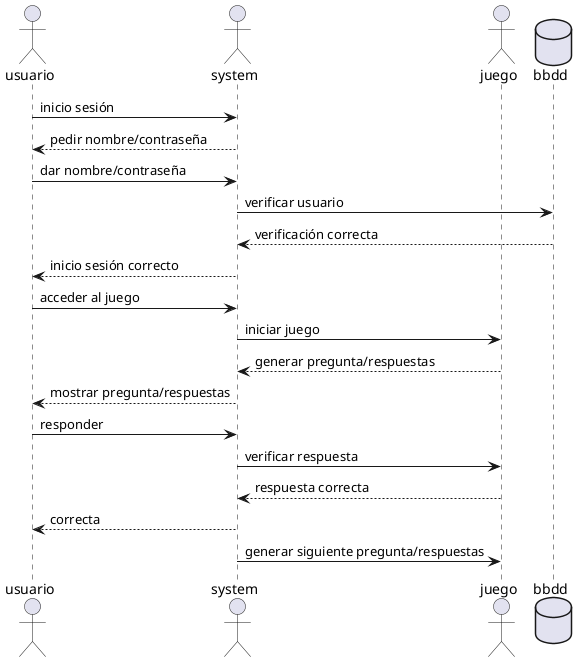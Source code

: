 @startuml Diagrama de secuencia plantuml
actor usuario
actor system
actor juego
database bbdd as "bbdd"
usuario -> system: inicio sesión
system --> usuario: pedir nombre/contraseña
usuario -> system: dar nombre/contraseña
system -> bbdd: verificar usuario
bbdd --> system: verificación correcta
system --> usuario: inicio sesión correcto
usuario -> system: acceder al juego
system -> juego: iniciar juego
juego --> system: generar pregunta/respuestas
system --> usuario: mostrar pregunta/respuestas
usuario -> system: responder
system -> juego: verificar respuesta
juego --> system: respuesta correcta
system --> usuario: correcta
system -> juego: generar siguiente pregunta/respuestas
@enduml